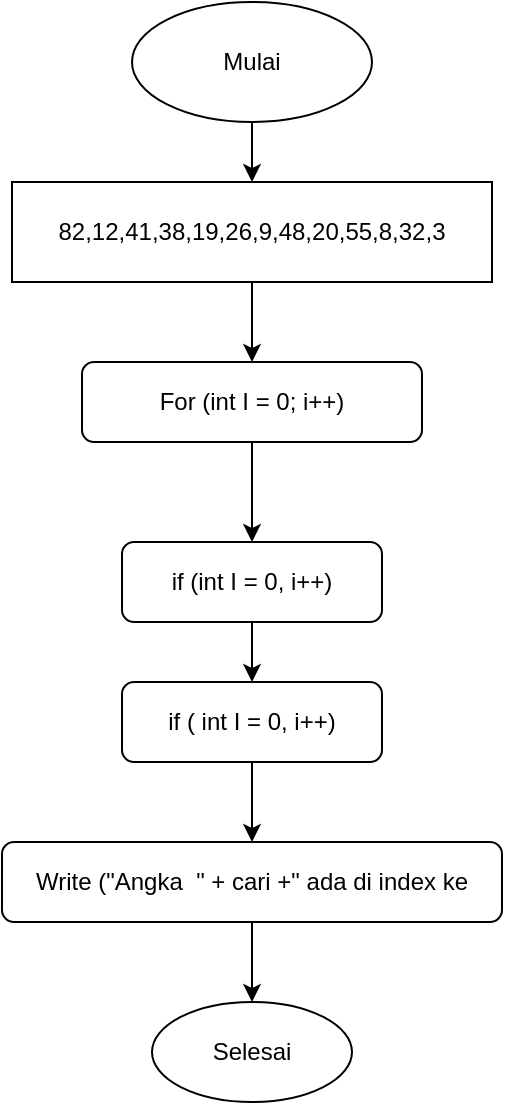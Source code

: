 <mxfile version="13.0.3" type="device"><diagram id="t3VqdOf-8DVJ7JPEoVSP" name="Page-1"><mxGraphModel dx="852" dy="494" grid="1" gridSize="10" guides="1" tooltips="1" connect="1" arrows="1" fold="1" page="1" pageScale="1" pageWidth="850" pageHeight="1100" math="0" shadow="0"><root><mxCell id="0"/><mxCell id="1" parent="0"/><mxCell id="9b_6gJXtovHyEi9SBNOI-4" style="edgeStyle=orthogonalEdgeStyle;rounded=0;orthogonalLoop=1;jettySize=auto;html=1;" edge="1" parent="1" source="9b_6gJXtovHyEi9SBNOI-1"><mxGeometry relative="1" as="geometry"><mxPoint x="390" y="130" as="targetPoint"/></mxGeometry></mxCell><mxCell id="9b_6gJXtovHyEi9SBNOI-1" value="Mulai" style="ellipse;whiteSpace=wrap;html=1;" vertex="1" parent="1"><mxGeometry x="330" y="40" width="120" height="60" as="geometry"/></mxCell><mxCell id="9b_6gJXtovHyEi9SBNOI-7" style="edgeStyle=orthogonalEdgeStyle;rounded=0;orthogonalLoop=1;jettySize=auto;html=1;" edge="1" parent="1" source="9b_6gJXtovHyEi9SBNOI-6"><mxGeometry relative="1" as="geometry"><mxPoint x="390" y="220" as="targetPoint"/></mxGeometry></mxCell><mxCell id="9b_6gJXtovHyEi9SBNOI-6" value="82,12,41,38,19,26,9,48,20,55,8,32,3" style="rounded=0;whiteSpace=wrap;html=1;" vertex="1" parent="1"><mxGeometry x="270" y="130" width="240" height="50" as="geometry"/></mxCell><mxCell id="9b_6gJXtovHyEi9SBNOI-9" style="edgeStyle=orthogonalEdgeStyle;rounded=0;orthogonalLoop=1;jettySize=auto;html=1;" edge="1" parent="1" source="9b_6gJXtovHyEi9SBNOI-8"><mxGeometry relative="1" as="geometry"><mxPoint x="390" y="310" as="targetPoint"/></mxGeometry></mxCell><mxCell id="9b_6gJXtovHyEi9SBNOI-8" value="For (int I = 0; i++)" style="rounded=1;whiteSpace=wrap;html=1;" vertex="1" parent="1"><mxGeometry x="305" y="220" width="170" height="40" as="geometry"/></mxCell><mxCell id="9b_6gJXtovHyEi9SBNOI-12" style="edgeStyle=orthogonalEdgeStyle;rounded=0;orthogonalLoop=1;jettySize=auto;html=1;" edge="1" parent="1" source="9b_6gJXtovHyEi9SBNOI-10"><mxGeometry relative="1" as="geometry"><mxPoint x="390" y="380" as="targetPoint"/></mxGeometry></mxCell><mxCell id="9b_6gJXtovHyEi9SBNOI-10" value="if (int I = 0, i++)" style="rounded=1;whiteSpace=wrap;html=1;" vertex="1" parent="1"><mxGeometry x="325" y="310" width="130" height="40" as="geometry"/></mxCell><mxCell id="9b_6gJXtovHyEi9SBNOI-16" style="edgeStyle=orthogonalEdgeStyle;rounded=0;orthogonalLoop=1;jettySize=auto;html=1;" edge="1" parent="1" source="9b_6gJXtovHyEi9SBNOI-11"><mxGeometry relative="1" as="geometry"><mxPoint x="390" y="460" as="targetPoint"/></mxGeometry></mxCell><mxCell id="9b_6gJXtovHyEi9SBNOI-11" value="if ( int I = 0, i++)" style="rounded=1;whiteSpace=wrap;html=1;" vertex="1" parent="1"><mxGeometry x="325" y="380" width="130" height="40" as="geometry"/></mxCell><mxCell id="9b_6gJXtovHyEi9SBNOI-18" value="" style="edgeStyle=orthogonalEdgeStyle;rounded=0;orthogonalLoop=1;jettySize=auto;html=1;" edge="1" parent="1" source="9b_6gJXtovHyEi9SBNOI-13" target="9b_6gJXtovHyEi9SBNOI-17"><mxGeometry relative="1" as="geometry"/></mxCell><mxCell id="9b_6gJXtovHyEi9SBNOI-13" value="Write (&quot;Angka&amp;nbsp; &quot; + cari +&quot; ada di index ke" style="rounded=1;whiteSpace=wrap;html=1;" vertex="1" parent="1"><mxGeometry x="265" y="460" width="250" height="40" as="geometry"/></mxCell><mxCell id="9b_6gJXtovHyEi9SBNOI-17" value="Selesai" style="ellipse;whiteSpace=wrap;html=1;" vertex="1" parent="1"><mxGeometry x="340" y="540" width="100" height="50" as="geometry"/></mxCell></root></mxGraphModel></diagram></mxfile>
